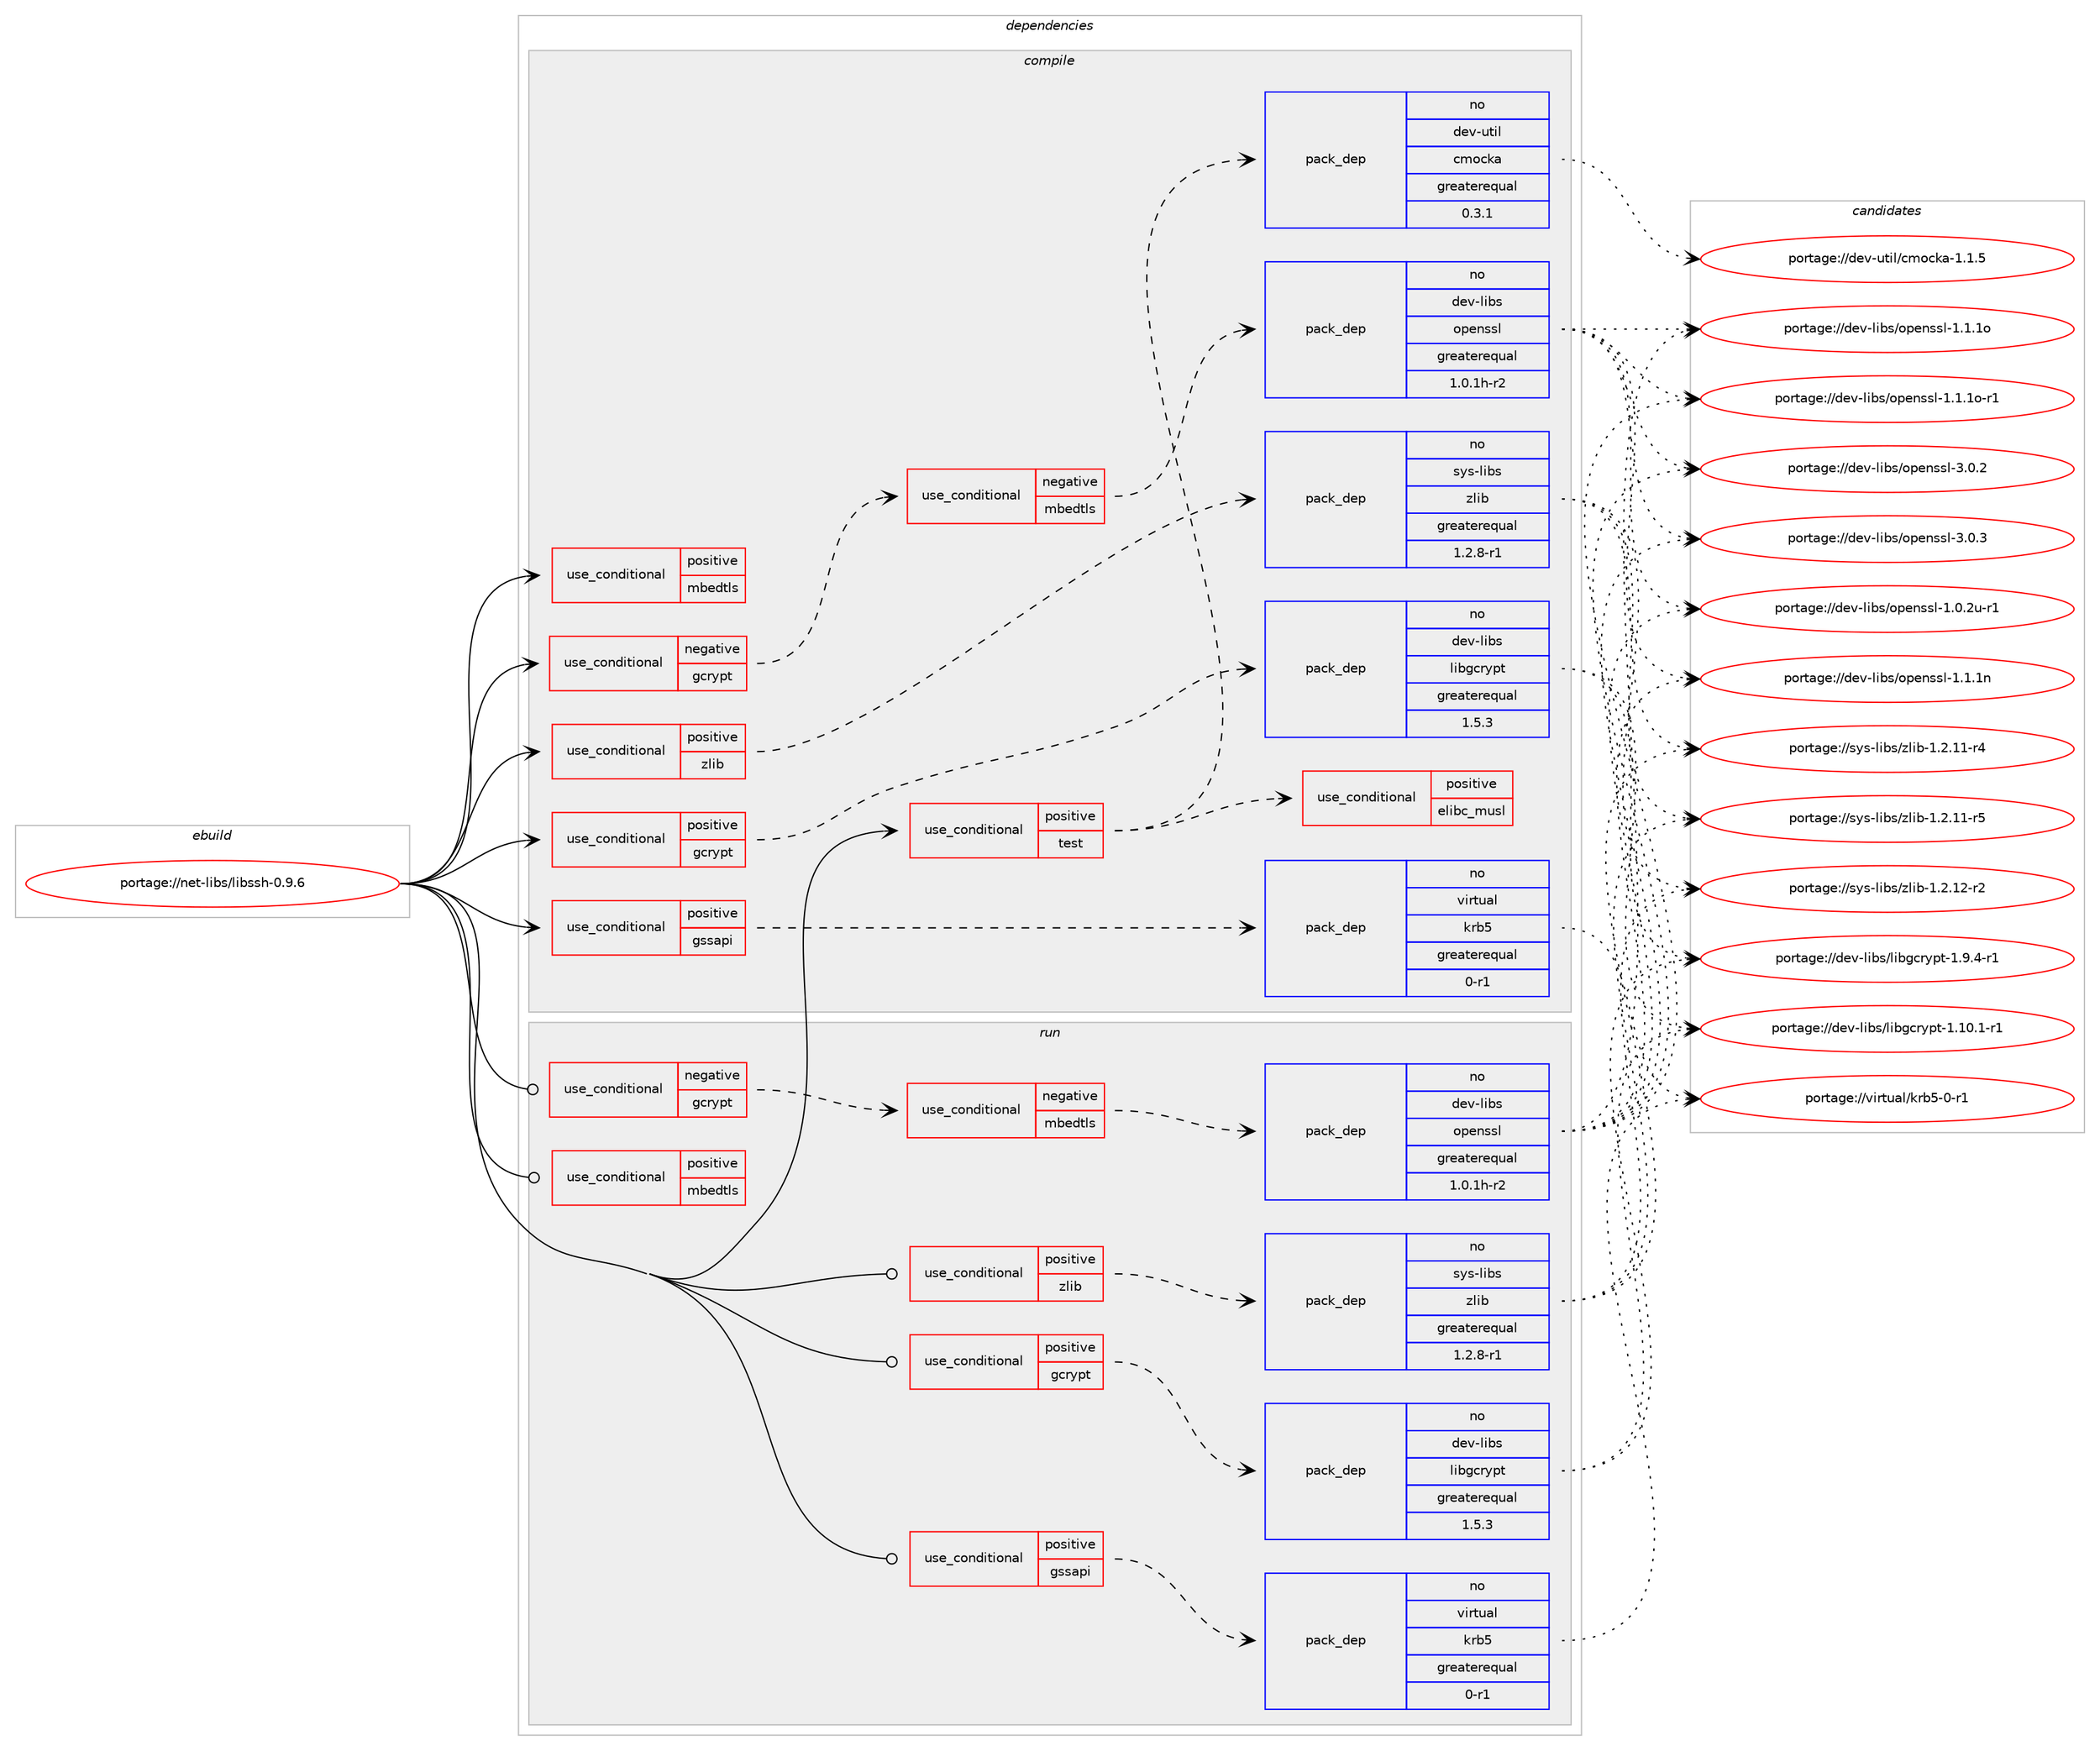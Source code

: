 digraph prolog {

# *************
# Graph options
# *************

newrank=true;
concentrate=true;
compound=true;
graph [rankdir=LR,fontname=Helvetica,fontsize=10,ranksep=1.5];#, ranksep=2.5, nodesep=0.2];
edge  [arrowhead=vee];
node  [fontname=Helvetica,fontsize=10];

# **********
# The ebuild
# **********

subgraph cluster_leftcol {
color=gray;
rank=same;
label=<<i>ebuild</i>>;
id [label="portage://net-libs/libssh-0.9.6", color=red, width=4, href="../net-libs/libssh-0.9.6.svg"];
}

# ****************
# The dependencies
# ****************

subgraph cluster_midcol {
color=gray;
label=<<i>dependencies</i>>;
subgraph cluster_compile {
fillcolor="#eeeeee";
style=filled;
label=<<i>compile</i>>;
subgraph cond126 {
dependency194 [label=<<TABLE BORDER="0" CELLBORDER="1" CELLSPACING="0" CELLPADDING="4"><TR><TD ROWSPAN="3" CELLPADDING="10">use_conditional</TD></TR><TR><TD>negative</TD></TR><TR><TD>gcrypt</TD></TR></TABLE>>, shape=none, color=red];
subgraph cond127 {
dependency195 [label=<<TABLE BORDER="0" CELLBORDER="1" CELLSPACING="0" CELLPADDING="4"><TR><TD ROWSPAN="3" CELLPADDING="10">use_conditional</TD></TR><TR><TD>negative</TD></TR><TR><TD>mbedtls</TD></TR></TABLE>>, shape=none, color=red];
subgraph pack67 {
dependency196 [label=<<TABLE BORDER="0" CELLBORDER="1" CELLSPACING="0" CELLPADDING="4" WIDTH="220"><TR><TD ROWSPAN="6" CELLPADDING="30">pack_dep</TD></TR><TR><TD WIDTH="110">no</TD></TR><TR><TD>dev-libs</TD></TR><TR><TD>openssl</TD></TR><TR><TD>greaterequal</TD></TR><TR><TD>1.0.1h-r2</TD></TR></TABLE>>, shape=none, color=blue];
}
dependency195:e -> dependency196:w [weight=20,style="dashed",arrowhead="vee"];
}
dependency194:e -> dependency195:w [weight=20,style="dashed",arrowhead="vee"];
}
id:e -> dependency194:w [weight=20,style="solid",arrowhead="vee"];
subgraph cond128 {
dependency197 [label=<<TABLE BORDER="0" CELLBORDER="1" CELLSPACING="0" CELLPADDING="4"><TR><TD ROWSPAN="3" CELLPADDING="10">use_conditional</TD></TR><TR><TD>positive</TD></TR><TR><TD>gcrypt</TD></TR></TABLE>>, shape=none, color=red];
subgraph pack68 {
dependency198 [label=<<TABLE BORDER="0" CELLBORDER="1" CELLSPACING="0" CELLPADDING="4" WIDTH="220"><TR><TD ROWSPAN="6" CELLPADDING="30">pack_dep</TD></TR><TR><TD WIDTH="110">no</TD></TR><TR><TD>dev-libs</TD></TR><TR><TD>libgcrypt</TD></TR><TR><TD>greaterequal</TD></TR><TR><TD>1.5.3</TD></TR></TABLE>>, shape=none, color=blue];
}
dependency197:e -> dependency198:w [weight=20,style="dashed",arrowhead="vee"];
}
id:e -> dependency197:w [weight=20,style="solid",arrowhead="vee"];
subgraph cond129 {
dependency199 [label=<<TABLE BORDER="0" CELLBORDER="1" CELLSPACING="0" CELLPADDING="4"><TR><TD ROWSPAN="3" CELLPADDING="10">use_conditional</TD></TR><TR><TD>positive</TD></TR><TR><TD>gssapi</TD></TR></TABLE>>, shape=none, color=red];
subgraph pack69 {
dependency200 [label=<<TABLE BORDER="0" CELLBORDER="1" CELLSPACING="0" CELLPADDING="4" WIDTH="220"><TR><TD ROWSPAN="6" CELLPADDING="30">pack_dep</TD></TR><TR><TD WIDTH="110">no</TD></TR><TR><TD>virtual</TD></TR><TR><TD>krb5</TD></TR><TR><TD>greaterequal</TD></TR><TR><TD>0-r1</TD></TR></TABLE>>, shape=none, color=blue];
}
dependency199:e -> dependency200:w [weight=20,style="dashed",arrowhead="vee"];
}
id:e -> dependency199:w [weight=20,style="solid",arrowhead="vee"];
subgraph cond130 {
dependency201 [label=<<TABLE BORDER="0" CELLBORDER="1" CELLSPACING="0" CELLPADDING="4"><TR><TD ROWSPAN="3" CELLPADDING="10">use_conditional</TD></TR><TR><TD>positive</TD></TR><TR><TD>mbedtls</TD></TR></TABLE>>, shape=none, color=red];
# *** BEGIN UNKNOWN DEPENDENCY TYPE (TODO) ***
# dependency201 -> package_dependency(portage://net-libs/libssh-0.9.6,install,no,net-libs,mbedtls,none,[,,],any_same_slot,[use(optenable(abi_x86_32),negative),use(optenable(abi_x86_64),negative),use(optenable(abi_x86_x32),negative),use(optenable(abi_mips_n32),negative),use(optenable(abi_mips_n64),negative),use(optenable(abi_mips_o32),negative),use(optenable(abi_s390_32),negative),use(optenable(abi_s390_64),negative)])
# *** END UNKNOWN DEPENDENCY TYPE (TODO) ***

}
id:e -> dependency201:w [weight=20,style="solid",arrowhead="vee"];
subgraph cond131 {
dependency202 [label=<<TABLE BORDER="0" CELLBORDER="1" CELLSPACING="0" CELLPADDING="4"><TR><TD ROWSPAN="3" CELLPADDING="10">use_conditional</TD></TR><TR><TD>positive</TD></TR><TR><TD>test</TD></TR></TABLE>>, shape=none, color=red];
subgraph pack70 {
dependency203 [label=<<TABLE BORDER="0" CELLBORDER="1" CELLSPACING="0" CELLPADDING="4" WIDTH="220"><TR><TD ROWSPAN="6" CELLPADDING="30">pack_dep</TD></TR><TR><TD WIDTH="110">no</TD></TR><TR><TD>dev-util</TD></TR><TR><TD>cmocka</TD></TR><TR><TD>greaterequal</TD></TR><TR><TD>0.3.1</TD></TR></TABLE>>, shape=none, color=blue];
}
dependency202:e -> dependency203:w [weight=20,style="dashed",arrowhead="vee"];
subgraph cond132 {
dependency204 [label=<<TABLE BORDER="0" CELLBORDER="1" CELLSPACING="0" CELLPADDING="4"><TR><TD ROWSPAN="3" CELLPADDING="10">use_conditional</TD></TR><TR><TD>positive</TD></TR><TR><TD>elibc_musl</TD></TR></TABLE>>, shape=none, color=red];
# *** BEGIN UNKNOWN DEPENDENCY TYPE (TODO) ***
# dependency204 -> package_dependency(portage://net-libs/libssh-0.9.6,install,no,sys-libs,argp-standalone,none,[,,],[],[])
# *** END UNKNOWN DEPENDENCY TYPE (TODO) ***

}
dependency202:e -> dependency204:w [weight=20,style="dashed",arrowhead="vee"];
}
id:e -> dependency202:w [weight=20,style="solid",arrowhead="vee"];
subgraph cond133 {
dependency205 [label=<<TABLE BORDER="0" CELLBORDER="1" CELLSPACING="0" CELLPADDING="4"><TR><TD ROWSPAN="3" CELLPADDING="10">use_conditional</TD></TR><TR><TD>positive</TD></TR><TR><TD>zlib</TD></TR></TABLE>>, shape=none, color=red];
subgraph pack71 {
dependency206 [label=<<TABLE BORDER="0" CELLBORDER="1" CELLSPACING="0" CELLPADDING="4" WIDTH="220"><TR><TD ROWSPAN="6" CELLPADDING="30">pack_dep</TD></TR><TR><TD WIDTH="110">no</TD></TR><TR><TD>sys-libs</TD></TR><TR><TD>zlib</TD></TR><TR><TD>greaterequal</TD></TR><TR><TD>1.2.8-r1</TD></TR></TABLE>>, shape=none, color=blue];
}
dependency205:e -> dependency206:w [weight=20,style="dashed",arrowhead="vee"];
}
id:e -> dependency205:w [weight=20,style="solid",arrowhead="vee"];
}
subgraph cluster_compileandrun {
fillcolor="#eeeeee";
style=filled;
label=<<i>compile and run</i>>;
}
subgraph cluster_run {
fillcolor="#eeeeee";
style=filled;
label=<<i>run</i>>;
subgraph cond134 {
dependency207 [label=<<TABLE BORDER="0" CELLBORDER="1" CELLSPACING="0" CELLPADDING="4"><TR><TD ROWSPAN="3" CELLPADDING="10">use_conditional</TD></TR><TR><TD>negative</TD></TR><TR><TD>gcrypt</TD></TR></TABLE>>, shape=none, color=red];
subgraph cond135 {
dependency208 [label=<<TABLE BORDER="0" CELLBORDER="1" CELLSPACING="0" CELLPADDING="4"><TR><TD ROWSPAN="3" CELLPADDING="10">use_conditional</TD></TR><TR><TD>negative</TD></TR><TR><TD>mbedtls</TD></TR></TABLE>>, shape=none, color=red];
subgraph pack72 {
dependency209 [label=<<TABLE BORDER="0" CELLBORDER="1" CELLSPACING="0" CELLPADDING="4" WIDTH="220"><TR><TD ROWSPAN="6" CELLPADDING="30">pack_dep</TD></TR><TR><TD WIDTH="110">no</TD></TR><TR><TD>dev-libs</TD></TR><TR><TD>openssl</TD></TR><TR><TD>greaterequal</TD></TR><TR><TD>1.0.1h-r2</TD></TR></TABLE>>, shape=none, color=blue];
}
dependency208:e -> dependency209:w [weight=20,style="dashed",arrowhead="vee"];
}
dependency207:e -> dependency208:w [weight=20,style="dashed",arrowhead="vee"];
}
id:e -> dependency207:w [weight=20,style="solid",arrowhead="odot"];
subgraph cond136 {
dependency210 [label=<<TABLE BORDER="0" CELLBORDER="1" CELLSPACING="0" CELLPADDING="4"><TR><TD ROWSPAN="3" CELLPADDING="10">use_conditional</TD></TR><TR><TD>positive</TD></TR><TR><TD>gcrypt</TD></TR></TABLE>>, shape=none, color=red];
subgraph pack73 {
dependency211 [label=<<TABLE BORDER="0" CELLBORDER="1" CELLSPACING="0" CELLPADDING="4" WIDTH="220"><TR><TD ROWSPAN="6" CELLPADDING="30">pack_dep</TD></TR><TR><TD WIDTH="110">no</TD></TR><TR><TD>dev-libs</TD></TR><TR><TD>libgcrypt</TD></TR><TR><TD>greaterequal</TD></TR><TR><TD>1.5.3</TD></TR></TABLE>>, shape=none, color=blue];
}
dependency210:e -> dependency211:w [weight=20,style="dashed",arrowhead="vee"];
}
id:e -> dependency210:w [weight=20,style="solid",arrowhead="odot"];
subgraph cond137 {
dependency212 [label=<<TABLE BORDER="0" CELLBORDER="1" CELLSPACING="0" CELLPADDING="4"><TR><TD ROWSPAN="3" CELLPADDING="10">use_conditional</TD></TR><TR><TD>positive</TD></TR><TR><TD>gssapi</TD></TR></TABLE>>, shape=none, color=red];
subgraph pack74 {
dependency213 [label=<<TABLE BORDER="0" CELLBORDER="1" CELLSPACING="0" CELLPADDING="4" WIDTH="220"><TR><TD ROWSPAN="6" CELLPADDING="30">pack_dep</TD></TR><TR><TD WIDTH="110">no</TD></TR><TR><TD>virtual</TD></TR><TR><TD>krb5</TD></TR><TR><TD>greaterequal</TD></TR><TR><TD>0-r1</TD></TR></TABLE>>, shape=none, color=blue];
}
dependency212:e -> dependency213:w [weight=20,style="dashed",arrowhead="vee"];
}
id:e -> dependency212:w [weight=20,style="solid",arrowhead="odot"];
subgraph cond138 {
dependency214 [label=<<TABLE BORDER="0" CELLBORDER="1" CELLSPACING="0" CELLPADDING="4"><TR><TD ROWSPAN="3" CELLPADDING="10">use_conditional</TD></TR><TR><TD>positive</TD></TR><TR><TD>mbedtls</TD></TR></TABLE>>, shape=none, color=red];
# *** BEGIN UNKNOWN DEPENDENCY TYPE (TODO) ***
# dependency214 -> package_dependency(portage://net-libs/libssh-0.9.6,run,no,net-libs,mbedtls,none,[,,],any_same_slot,[use(optenable(abi_x86_32),negative),use(optenable(abi_x86_64),negative),use(optenable(abi_x86_x32),negative),use(optenable(abi_mips_n32),negative),use(optenable(abi_mips_n64),negative),use(optenable(abi_mips_o32),negative),use(optenable(abi_s390_32),negative),use(optenable(abi_s390_64),negative)])
# *** END UNKNOWN DEPENDENCY TYPE (TODO) ***

}
id:e -> dependency214:w [weight=20,style="solid",arrowhead="odot"];
subgraph cond139 {
dependency215 [label=<<TABLE BORDER="0" CELLBORDER="1" CELLSPACING="0" CELLPADDING="4"><TR><TD ROWSPAN="3" CELLPADDING="10">use_conditional</TD></TR><TR><TD>positive</TD></TR><TR><TD>zlib</TD></TR></TABLE>>, shape=none, color=red];
subgraph pack75 {
dependency216 [label=<<TABLE BORDER="0" CELLBORDER="1" CELLSPACING="0" CELLPADDING="4" WIDTH="220"><TR><TD ROWSPAN="6" CELLPADDING="30">pack_dep</TD></TR><TR><TD WIDTH="110">no</TD></TR><TR><TD>sys-libs</TD></TR><TR><TD>zlib</TD></TR><TR><TD>greaterequal</TD></TR><TR><TD>1.2.8-r1</TD></TR></TABLE>>, shape=none, color=blue];
}
dependency215:e -> dependency216:w [weight=20,style="dashed",arrowhead="vee"];
}
id:e -> dependency215:w [weight=20,style="solid",arrowhead="odot"];
}
}

# **************
# The candidates
# **************

subgraph cluster_choices {
rank=same;
color=gray;
label=<<i>candidates</i>>;

subgraph choice67 {
color=black;
nodesep=1;
choice1001011184510810598115471111121011101151151084549464846501174511449 [label="portage://dev-libs/openssl-1.0.2u-r1", color=red, width=4,href="../dev-libs/openssl-1.0.2u-r1.svg"];
choice100101118451081059811547111112101110115115108454946494649110 [label="portage://dev-libs/openssl-1.1.1n", color=red, width=4,href="../dev-libs/openssl-1.1.1n.svg"];
choice100101118451081059811547111112101110115115108454946494649111 [label="portage://dev-libs/openssl-1.1.1o", color=red, width=4,href="../dev-libs/openssl-1.1.1o.svg"];
choice1001011184510810598115471111121011101151151084549464946491114511449 [label="portage://dev-libs/openssl-1.1.1o-r1", color=red, width=4,href="../dev-libs/openssl-1.1.1o-r1.svg"];
choice100101118451081059811547111112101110115115108455146484650 [label="portage://dev-libs/openssl-3.0.2", color=red, width=4,href="../dev-libs/openssl-3.0.2.svg"];
choice100101118451081059811547111112101110115115108455146484651 [label="portage://dev-libs/openssl-3.0.3", color=red, width=4,href="../dev-libs/openssl-3.0.3.svg"];
dependency196:e -> choice1001011184510810598115471111121011101151151084549464846501174511449:w [style=dotted,weight="100"];
dependency196:e -> choice100101118451081059811547111112101110115115108454946494649110:w [style=dotted,weight="100"];
dependency196:e -> choice100101118451081059811547111112101110115115108454946494649111:w [style=dotted,weight="100"];
dependency196:e -> choice1001011184510810598115471111121011101151151084549464946491114511449:w [style=dotted,weight="100"];
dependency196:e -> choice100101118451081059811547111112101110115115108455146484650:w [style=dotted,weight="100"];
dependency196:e -> choice100101118451081059811547111112101110115115108455146484651:w [style=dotted,weight="100"];
}
subgraph choice68 {
color=black;
nodesep=1;
choice1001011184510810598115471081059810399114121112116454946494846494511449 [label="portage://dev-libs/libgcrypt-1.10.1-r1", color=red, width=4,href="../dev-libs/libgcrypt-1.10.1-r1.svg"];
choice10010111845108105981154710810598103991141211121164549465746524511449 [label="portage://dev-libs/libgcrypt-1.9.4-r1", color=red, width=4,href="../dev-libs/libgcrypt-1.9.4-r1.svg"];
dependency198:e -> choice1001011184510810598115471081059810399114121112116454946494846494511449:w [style=dotted,weight="100"];
dependency198:e -> choice10010111845108105981154710810598103991141211121164549465746524511449:w [style=dotted,weight="100"];
}
subgraph choice69 {
color=black;
nodesep=1;
choice1181051141161179710847107114985345484511449 [label="portage://virtual/krb5-0-r1", color=red, width=4,href="../virtual/krb5-0-r1.svg"];
dependency200:e -> choice1181051141161179710847107114985345484511449:w [style=dotted,weight="100"];
}
subgraph choice70 {
color=black;
nodesep=1;
choice1001011184511711610510847991091119910797454946494653 [label="portage://dev-util/cmocka-1.1.5", color=red, width=4,href="../dev-util/cmocka-1.1.5.svg"];
dependency203:e -> choice1001011184511711610510847991091119910797454946494653:w [style=dotted,weight="100"];
}
subgraph choice71 {
color=black;
nodesep=1;
choice11512111545108105981154712210810598454946504649494511452 [label="portage://sys-libs/zlib-1.2.11-r4", color=red, width=4,href="../sys-libs/zlib-1.2.11-r4.svg"];
choice11512111545108105981154712210810598454946504649494511453 [label="portage://sys-libs/zlib-1.2.11-r5", color=red, width=4,href="../sys-libs/zlib-1.2.11-r5.svg"];
choice11512111545108105981154712210810598454946504649504511450 [label="portage://sys-libs/zlib-1.2.12-r2", color=red, width=4,href="../sys-libs/zlib-1.2.12-r2.svg"];
dependency206:e -> choice11512111545108105981154712210810598454946504649494511452:w [style=dotted,weight="100"];
dependency206:e -> choice11512111545108105981154712210810598454946504649494511453:w [style=dotted,weight="100"];
dependency206:e -> choice11512111545108105981154712210810598454946504649504511450:w [style=dotted,weight="100"];
}
subgraph choice72 {
color=black;
nodesep=1;
choice1001011184510810598115471111121011101151151084549464846501174511449 [label="portage://dev-libs/openssl-1.0.2u-r1", color=red, width=4,href="../dev-libs/openssl-1.0.2u-r1.svg"];
choice100101118451081059811547111112101110115115108454946494649110 [label="portage://dev-libs/openssl-1.1.1n", color=red, width=4,href="../dev-libs/openssl-1.1.1n.svg"];
choice100101118451081059811547111112101110115115108454946494649111 [label="portage://dev-libs/openssl-1.1.1o", color=red, width=4,href="../dev-libs/openssl-1.1.1o.svg"];
choice1001011184510810598115471111121011101151151084549464946491114511449 [label="portage://dev-libs/openssl-1.1.1o-r1", color=red, width=4,href="../dev-libs/openssl-1.1.1o-r1.svg"];
choice100101118451081059811547111112101110115115108455146484650 [label="portage://dev-libs/openssl-3.0.2", color=red, width=4,href="../dev-libs/openssl-3.0.2.svg"];
choice100101118451081059811547111112101110115115108455146484651 [label="portage://dev-libs/openssl-3.0.3", color=red, width=4,href="../dev-libs/openssl-3.0.3.svg"];
dependency209:e -> choice1001011184510810598115471111121011101151151084549464846501174511449:w [style=dotted,weight="100"];
dependency209:e -> choice100101118451081059811547111112101110115115108454946494649110:w [style=dotted,weight="100"];
dependency209:e -> choice100101118451081059811547111112101110115115108454946494649111:w [style=dotted,weight="100"];
dependency209:e -> choice1001011184510810598115471111121011101151151084549464946491114511449:w [style=dotted,weight="100"];
dependency209:e -> choice100101118451081059811547111112101110115115108455146484650:w [style=dotted,weight="100"];
dependency209:e -> choice100101118451081059811547111112101110115115108455146484651:w [style=dotted,weight="100"];
}
subgraph choice73 {
color=black;
nodesep=1;
choice1001011184510810598115471081059810399114121112116454946494846494511449 [label="portage://dev-libs/libgcrypt-1.10.1-r1", color=red, width=4,href="../dev-libs/libgcrypt-1.10.1-r1.svg"];
choice10010111845108105981154710810598103991141211121164549465746524511449 [label="portage://dev-libs/libgcrypt-1.9.4-r1", color=red, width=4,href="../dev-libs/libgcrypt-1.9.4-r1.svg"];
dependency211:e -> choice1001011184510810598115471081059810399114121112116454946494846494511449:w [style=dotted,weight="100"];
dependency211:e -> choice10010111845108105981154710810598103991141211121164549465746524511449:w [style=dotted,weight="100"];
}
subgraph choice74 {
color=black;
nodesep=1;
choice1181051141161179710847107114985345484511449 [label="portage://virtual/krb5-0-r1", color=red, width=4,href="../virtual/krb5-0-r1.svg"];
dependency213:e -> choice1181051141161179710847107114985345484511449:w [style=dotted,weight="100"];
}
subgraph choice75 {
color=black;
nodesep=1;
choice11512111545108105981154712210810598454946504649494511452 [label="portage://sys-libs/zlib-1.2.11-r4", color=red, width=4,href="../sys-libs/zlib-1.2.11-r4.svg"];
choice11512111545108105981154712210810598454946504649494511453 [label="portage://sys-libs/zlib-1.2.11-r5", color=red, width=4,href="../sys-libs/zlib-1.2.11-r5.svg"];
choice11512111545108105981154712210810598454946504649504511450 [label="portage://sys-libs/zlib-1.2.12-r2", color=red, width=4,href="../sys-libs/zlib-1.2.12-r2.svg"];
dependency216:e -> choice11512111545108105981154712210810598454946504649494511452:w [style=dotted,weight="100"];
dependency216:e -> choice11512111545108105981154712210810598454946504649494511453:w [style=dotted,weight="100"];
dependency216:e -> choice11512111545108105981154712210810598454946504649504511450:w [style=dotted,weight="100"];
}
}

}
